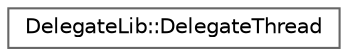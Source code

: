 digraph "Graphical Class Hierarchy"
{
 // LATEX_PDF_SIZE
  bgcolor="transparent";
  edge [fontname=Helvetica,fontsize=10,labelfontname=Helvetica,labelfontsize=10];
  node [fontname=Helvetica,fontsize=10,shape=box,height=0.2,width=0.4];
  rankdir="LR";
  Node0 [id="Node000000",label="DelegateLib::DelegateThread",height=0.2,width=0.4,color="grey40", fillcolor="white", style="filled",URL="$class_delegate_lib_1_1_delegate_thread.html",tooltip="Each platform specific implementation must inherit from DelegateThread and provide an implementation ..."];
}
